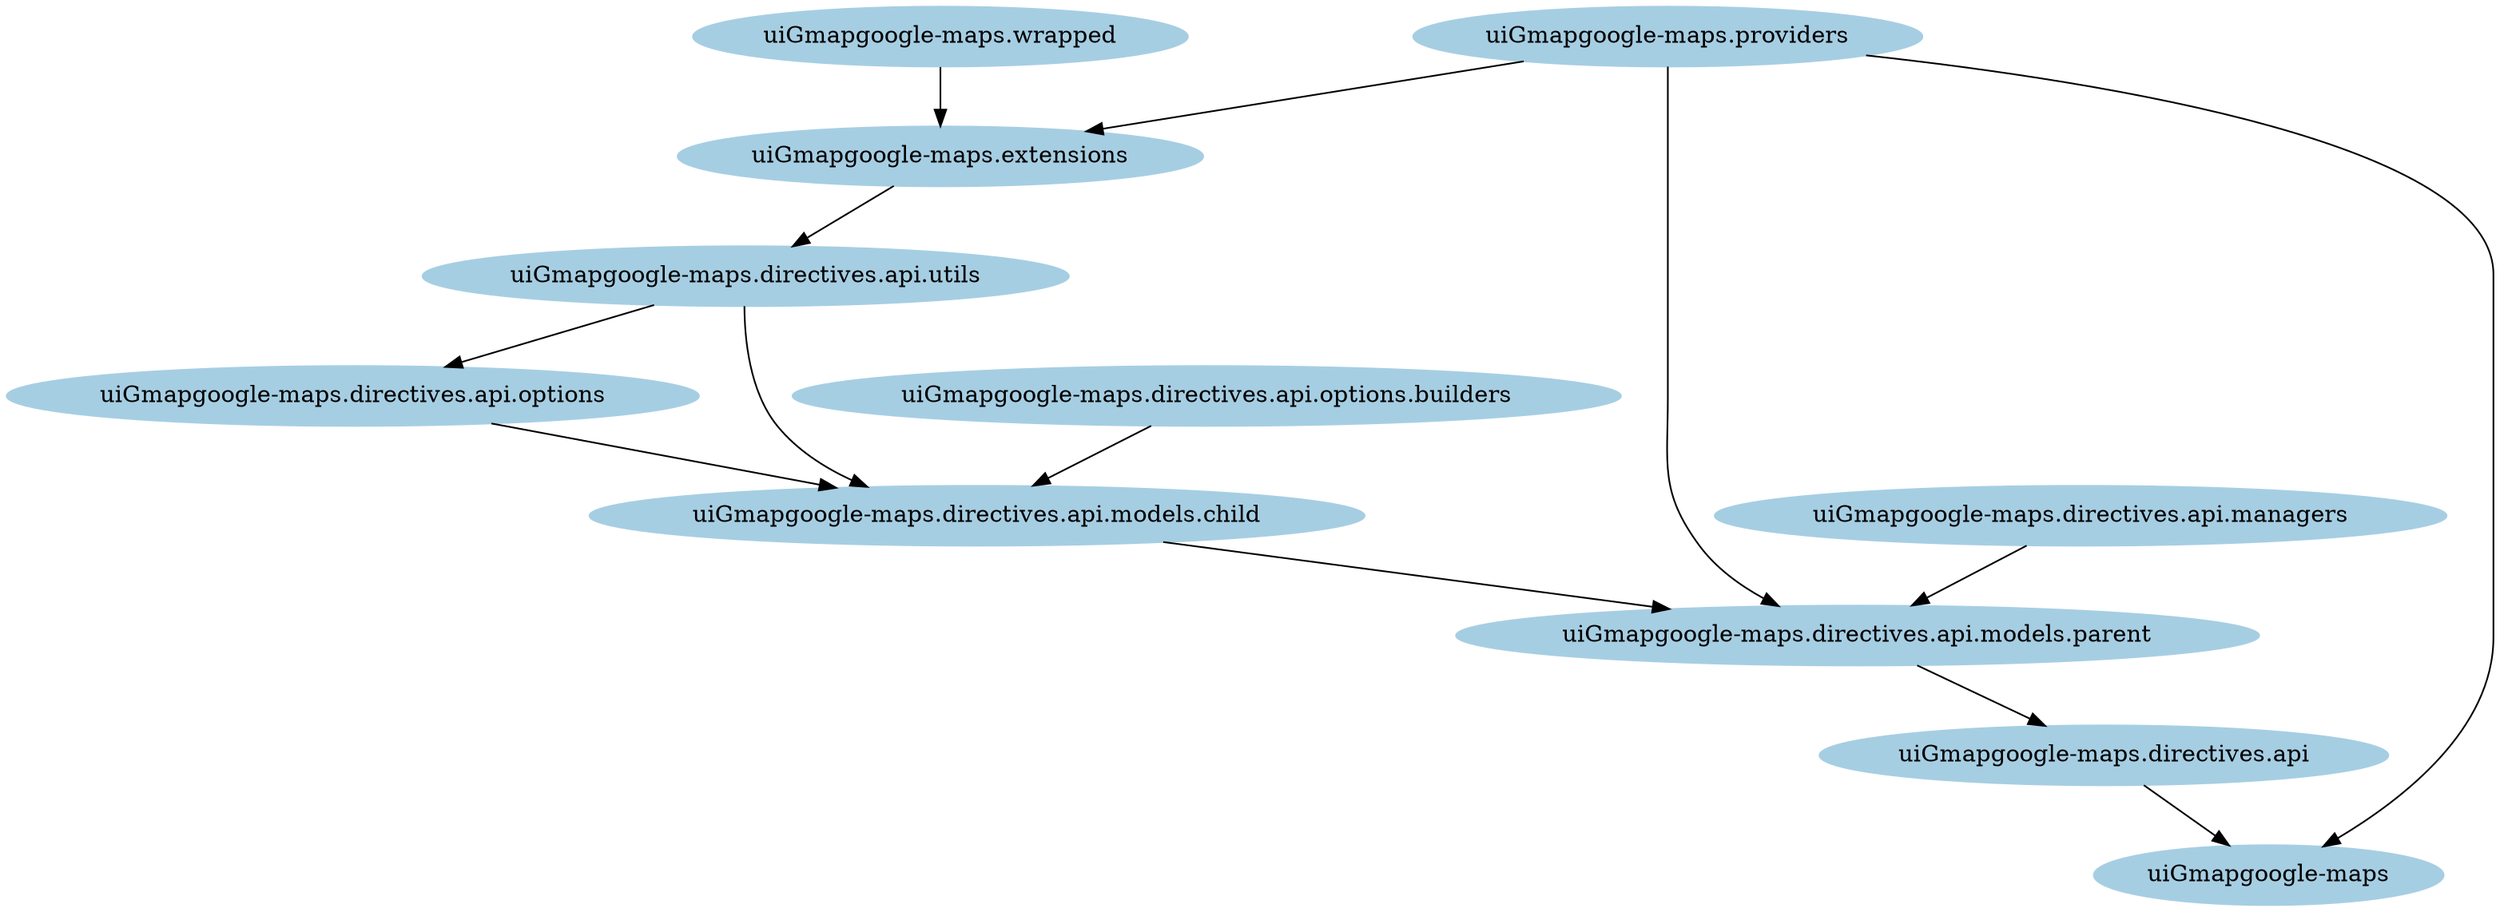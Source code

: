 digraph dependencies {
  node[shape="ellipse",style="filled",colorscheme=paired12]

  
    "uiGmapgoogle-maps.providers"[label="uiGmapgoogle-maps.providers", color=1]
  
    "uiGmapgoogle-maps.wrapped"[label="uiGmapgoogle-maps.wrapped", color=1]
  
    "uiGmapgoogle-maps.extensions"[label="uiGmapgoogle-maps.extensions", color=1]
  
    "uiGmapgoogle-maps.directives.api.utils"[label="uiGmapgoogle-maps.directives.api.utils", color=1]
  
    "uiGmapgoogle-maps.directives.api.managers"[label="uiGmapgoogle-maps.directives.api.managers", color=1]
  
    "uiGmapgoogle-maps.directives.api.options"[label="uiGmapgoogle-maps.directives.api.options", color=1]
  
    "uiGmapgoogle-maps.directives.api.options.builders"[label="uiGmapgoogle-maps.directives.api.options.builders", color=1]
  
    "uiGmapgoogle-maps.directives.api.models.child"[label="uiGmapgoogle-maps.directives.api.models.child", color=1]
  
    "uiGmapgoogle-maps.directives.api.models.parent"[label="uiGmapgoogle-maps.directives.api.models.parent", color=1]
  
    "uiGmapgoogle-maps.directives.api"[label="uiGmapgoogle-maps.directives.api", color=1]
  
    "uiGmapgoogle-maps"[label="uiGmapgoogle-maps", color=1]
  

  node[shape="ellipse",style="filled",color=2]
  
    
  
    
  
    
      "uiGmapgoogle-maps.wrapped" -> "uiGmapgoogle-maps.extensions"
    
      "uiGmapgoogle-maps.providers" -> "uiGmapgoogle-maps.extensions"
    
  
    
      "uiGmapgoogle-maps.extensions" -> "uiGmapgoogle-maps.directives.api.utils"
    
  
    
  
    
      "uiGmapgoogle-maps.directives.api.utils" -> "uiGmapgoogle-maps.directives.api.options"
    
  
    
  
    
      "uiGmapgoogle-maps.directives.api.utils" -> "uiGmapgoogle-maps.directives.api.models.child"
    
      "uiGmapgoogle-maps.directives.api.options" -> "uiGmapgoogle-maps.directives.api.models.child"
    
      "uiGmapgoogle-maps.directives.api.options.builders" -> "uiGmapgoogle-maps.directives.api.models.child"
    
  
    
      "uiGmapgoogle-maps.directives.api.managers" -> "uiGmapgoogle-maps.directives.api.models.parent"
    
      "uiGmapgoogle-maps.directives.api.models.child" -> "uiGmapgoogle-maps.directives.api.models.parent"
    
      "uiGmapgoogle-maps.providers" -> "uiGmapgoogle-maps.directives.api.models.parent"
    
  
    
      "uiGmapgoogle-maps.directives.api.models.parent" -> "uiGmapgoogle-maps.directives.api"
    
  
    
      "uiGmapgoogle-maps.directives.api" -> "uiGmapgoogle-maps"
    
      "uiGmapgoogle-maps.providers" -> "uiGmapgoogle-maps"
    
  
}
